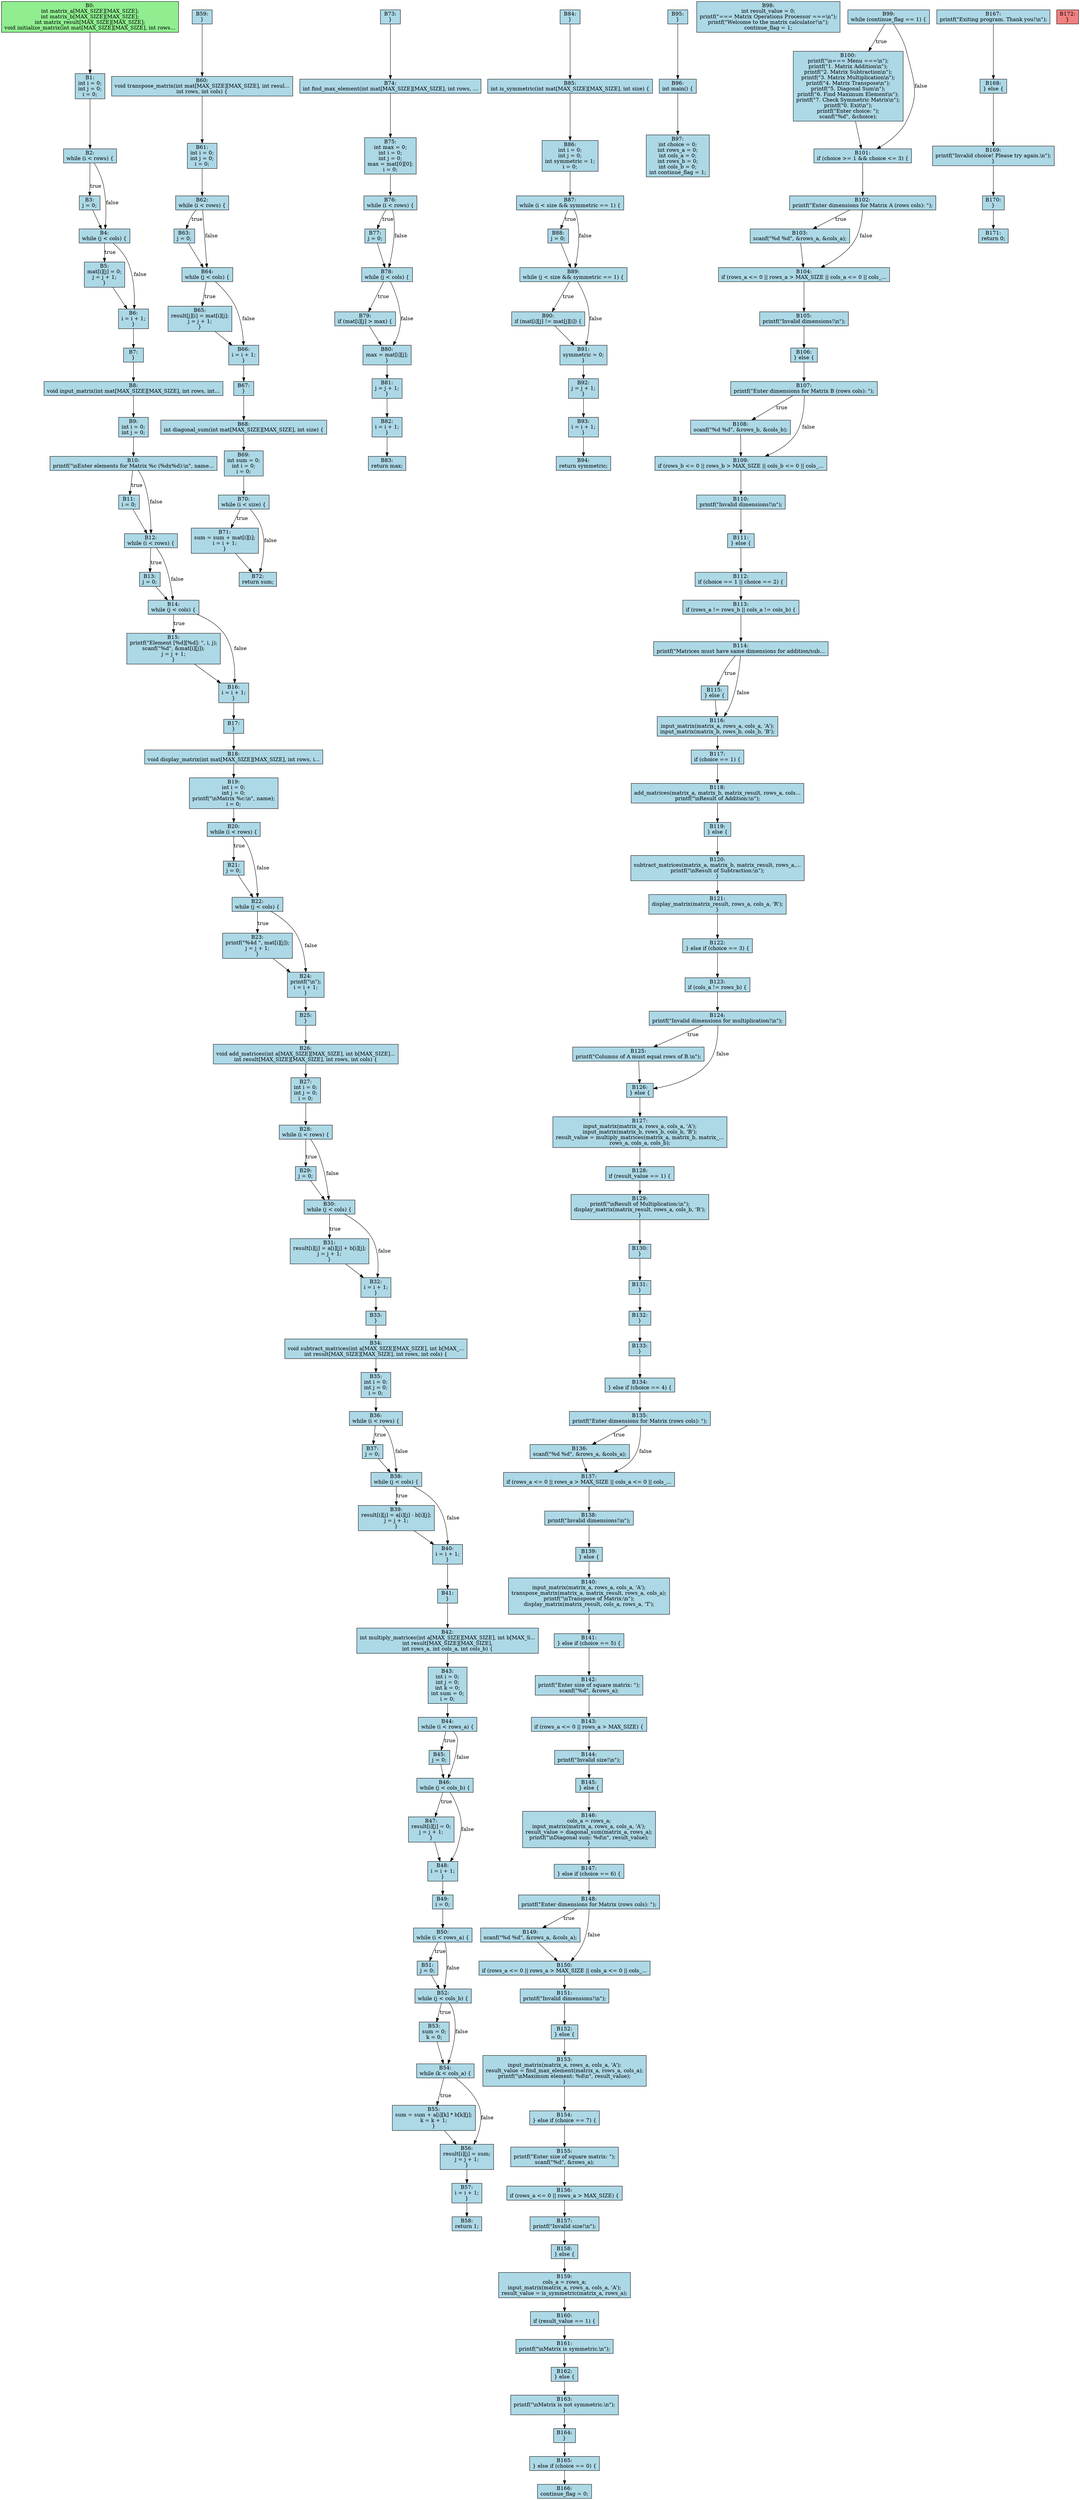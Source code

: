 digraph CFG {
    node [shape=box, style=filled, fillcolor=lightblue];
    rankdir=TB;

    0 [label="B0:\nint matrix_a[MAX_SIZE][MAX_SIZE];\nint matrix_b[MAX_SIZE][MAX_SIZE];\nint matrix_result[MAX_SIZE][MAX_SIZE];\nvoid initialize_matrix(int mat[MAX_SIZE][MAX_SIZE], int rows...\n", fillcolor=lightgreen];
    1 [label="B1:\nint i = 0;\nint j = 0;\ni = 0;\n"];
    2 [label="B2:\nwhile (i < rows) {\n"];
    3 [label="B3:\nj = 0;\n"];
    4 [label="B4:\nwhile (j < cols) {\n"];
    5 [label="B5:\nmat[i][j] = 0;\nj = j + 1;\n}\n"];
    6 [label="B6:\ni = i + 1;\n}\n"];
    7 [label="B7:\n}\n"];
    8 [label="B8:\nvoid input_matrix(int mat[MAX_SIZE][MAX_SIZE], int rows, int...\n"];
    9 [label="B9:\nint i = 0;\nint j = 0;\n"];
    10 [label="B10:\nprintf(\"\\nEnter elements for Matrix %c (%dx%d):\\n\", name...\n"];
    11 [label="B11:\ni = 0;\n"];
    12 [label="B12:\nwhile (i < rows) {\n"];
    13 [label="B13:\nj = 0;\n"];
    14 [label="B14:\nwhile (j < cols) {\n"];
    15 [label="B15:\nprintf(\"Element [%d][%d]: \", i, j);\nscanf(\"%d\", &mat[i][j]);\nj = j + 1;\n}\n"];
    16 [label="B16:\ni = i + 1;\n}\n"];
    17 [label="B17:\n}\n"];
    18 [label="B18:\nvoid display_matrix(int mat[MAX_SIZE][MAX_SIZE], int rows, i...\n"];
    19 [label="B19:\nint i = 0;\nint j = 0;\nprintf(\"\\nMatrix %c:\\n\", name);\ni = 0;\n"];
    20 [label="B20:\nwhile (i < rows) {\n"];
    21 [label="B21:\nj = 0;\n"];
    22 [label="B22:\nwhile (j < cols) {\n"];
    23 [label="B23:\nprintf(\"%4d \", mat[i][j]);\nj = j + 1;\n}\n"];
    24 [label="B24:\nprintf(\"\\n\");\ni = i + 1;\n}\n"];
    25 [label="B25:\n}\n"];
    26 [label="B26:\nvoid add_matrices(int a[MAX_SIZE][MAX_SIZE], int b[MAX_SIZE]...\nint result[MAX_SIZE][MAX_SIZE], int rows, int cols) {\n"];
    27 [label="B27:\nint i = 0;\nint j = 0;\ni = 0;\n"];
    28 [label="B28:\nwhile (i < rows) {\n"];
    29 [label="B29:\nj = 0;\n"];
    30 [label="B30:\nwhile (j < cols) {\n"];
    31 [label="B31:\nresult[i][j] = a[i][j] + b[i][j];\nj = j + 1;\n}\n"];
    32 [label="B32:\ni = i + 1;\n}\n"];
    33 [label="B33:\n}\n"];
    34 [label="B34:\nvoid subtract_matrices(int a[MAX_SIZE][MAX_SIZE], int b[MAX_...\nint result[MAX_SIZE][MAX_SIZE], int rows, int cols) {\n"];
    35 [label="B35:\nint i = 0;\nint j = 0;\ni = 0;\n"];
    36 [label="B36:\nwhile (i < rows) {\n"];
    37 [label="B37:\nj = 0;\n"];
    38 [label="B38:\nwhile (j < cols) {\n"];
    39 [label="B39:\nresult[i][j] = a[i][j] - b[i][j];\nj = j + 1;\n}\n"];
    40 [label="B40:\ni = i + 1;\n}\n"];
    41 [label="B41:\n}\n"];
    42 [label="B42:\nint multiply_matrices(int a[MAX_SIZE][MAX_SIZE], int b[MAX_S...\nint result[MAX_SIZE][MAX_SIZE],\nint rows_a, int cols_a, int cols_b) {\n"];
    43 [label="B43:\nint i = 0;\nint j = 0;\nint k = 0;\nint sum = 0;\ni = 0;\n"];
    44 [label="B44:\nwhile (i < rows_a) {\n"];
    45 [label="B45:\nj = 0;\n"];
    46 [label="B46:\nwhile (j < cols_b) {\n"];
    47 [label="B47:\nresult[i][j] = 0;\nj = j + 1;\n}\n"];
    48 [label="B48:\ni = i + 1;\n}\n"];
    49 [label="B49:\ni = 0;\n"];
    50 [label="B50:\nwhile (i < rows_a) {\n"];
    51 [label="B51:\nj = 0;\n"];
    52 [label="B52:\nwhile (j < cols_b) {\n"];
    53 [label="B53:\nsum = 0;\nk = 0;\n"];
    54 [label="B54:\nwhile (k < cols_a) {\n"];
    55 [label="B55:\nsum = sum + a[i][k] * b[k][j];\nk = k + 1;\n}\n"];
    56 [label="B56:\nresult[i][j] = sum;\nj = j + 1;\n}\n"];
    57 [label="B57:\ni = i + 1;\n}\n"];
    58 [label="B58:\nreturn 1;\n"];
    59 [label="B59:\n}\n"];
    60 [label="B60:\nvoid transpose_matrix(int mat[MAX_SIZE][MAX_SIZE], int resul...\nint rows, int cols) {\n"];
    61 [label="B61:\nint i = 0;\nint j = 0;\ni = 0;\n"];
    62 [label="B62:\nwhile (i < rows) {\n"];
    63 [label="B63:\nj = 0;\n"];
    64 [label="B64:\nwhile (j < cols) {\n"];
    65 [label="B65:\nresult[j][i] = mat[i][j];\nj = j + 1;\n}\n"];
    66 [label="B66:\ni = i + 1;\n}\n"];
    67 [label="B67:\n}\n"];
    68 [label="B68:\nint diagonal_sum(int mat[MAX_SIZE][MAX_SIZE], int size) {\n"];
    69 [label="B69:\nint sum = 0;\nint i = 0;\ni = 0;\n"];
    70 [label="B70:\nwhile (i < size) {\n"];
    71 [label="B71:\nsum = sum + mat[i][i];\ni = i + 1;\n}\n"];
    72 [label="B72:\nreturn sum;\n"];
    73 [label="B73:\n}\n"];
    74 [label="B74:\nint find_max_element(int mat[MAX_SIZE][MAX_SIZE], int rows, ...\n"];
    75 [label="B75:\nint max = 0;\nint i = 0;\nint j = 0;\nmax = mat[0][0];\ni = 0;\n"];
    76 [label="B76:\nwhile (i < rows) {\n"];
    77 [label="B77:\nj = 0;\n"];
    78 [label="B78:\nwhile (j < cols) {\n"];
    79 [label="B79:\nif (mat[i][j] > max) {\n"];
    80 [label="B80:\nmax = mat[i][j];\n}\n"];
    81 [label="B81:\nj = j + 1;\n}\n"];
    82 [label="B82:\ni = i + 1;\n}\n"];
    83 [label="B83:\nreturn max;\n"];
    84 [label="B84:\n}\n"];
    85 [label="B85:\nint is_symmetric(int mat[MAX_SIZE][MAX_SIZE], int size) {\n"];
    86 [label="B86:\nint i = 0;\nint j = 0;\nint symmetric = 1;\ni = 0;\n"];
    87 [label="B87:\nwhile (i < size && symmetric == 1) {\n"];
    88 [label="B88:\nj = 0;\n"];
    89 [label="B89:\nwhile (j < size && symmetric == 1) {\n"];
    90 [label="B90:\nif (mat[i][j] != mat[j][i]) {\n"];
    91 [label="B91:\nsymmetric = 0;\n}\n"];
    92 [label="B92:\nj = j + 1;\n}\n"];
    93 [label="B93:\ni = i + 1;\n}\n"];
    94 [label="B94:\nreturn symmetric;\n"];
    95 [label="B95:\n}\n"];
    96 [label="B96:\nint main() {\n"];
    97 [label="B97:\nint choice = 0;\nint rows_a = 0;\nint cols_a = 0;\nint rows_b = 0;\nint cols_b = 0;\nint continue_flag = 1;\n"];
    98 [label="B98:\nint result_value = 0;\nprintf(\"=== Matrix Operations Processor ===\\n\");\nprintf(\"Welcome to the matrix calculator!\\n\");\ncontinue_flag = 1;\n"];
    99 [label="B99:\nwhile (continue_flag == 1) {\n"];
    100 [label="B100:\nprintf(\"\\n=== Menu ===\\n\");\nprintf(\"1. Matrix Addition\\n\");\nprintf(\"2. Matrix Subtraction\\n\");\nprintf(\"3. Matrix Multiplication\\n\");\nprintf(\"4. Matrix Transpose\\n\");\nprintf(\"5. Diagonal Sum\\n\");\nprintf(\"6. Find Maximum Element\\n\");\nprintf(\"7. Check Symmetric Matrix\\n\");\nprintf(\"0. Exit\\n\");\nprintf(\"Enter choice: \");\nscanf(\"%d\", &choice);\n"];
    101 [label="B101:\nif (choice >= 1 && choice <= 3) {\n"];
    102 [label="B102:\nprintf(\"Enter dimensions for Matrix A (rows cols): \");\n"];
    103 [label="B103:\nscanf(\"%d %d\", &rows_a, &cols_a);\n"];
    104 [label="B104:\nif (rows_a <= 0 || rows_a > MAX_SIZE || cols_a <= 0 || cols_...\n"];
    105 [label="B105:\nprintf(\"Invalid dimensions!\\n\");\n"];
    106 [label="B106:\n} else {\n"];
    107 [label="B107:\nprintf(\"Enter dimensions for Matrix B (rows cols): \");\n"];
    108 [label="B108:\nscanf(\"%d %d\", &rows_b, &cols_b);\n"];
    109 [label="B109:\nif (rows_b <= 0 || rows_b > MAX_SIZE || cols_b <= 0 || cols_...\n"];
    110 [label="B110:\nprintf(\"Invalid dimensions!\\n\");\n"];
    111 [label="B111:\n} else {\n"];
    112 [label="B112:\nif (choice == 1 || choice == 2) {\n"];
    113 [label="B113:\nif (rows_a != rows_b || cols_a != cols_b) {\n"];
    114 [label="B114:\nprintf(\"Matrices must have same dimensions for addition/sub...\n"];
    115 [label="B115:\n} else {\n"];
    116 [label="B116:\ninput_matrix(matrix_a, rows_a, cols_a, 'A');\ninput_matrix(matrix_b, rows_b, cols_b, 'B');\n"];
    117 [label="B117:\nif (choice == 1) {\n"];
    118 [label="B118:\nadd_matrices(matrix_a, matrix_b, matrix_result, rows_a, cols...\nprintf(\"\\nResult of Addition:\\n\");\n"];
    119 [label="B119:\n} else {\n"];
    120 [label="B120:\nsubtract_matrices(matrix_a, matrix_b, matrix_result, rows_a,...\nprintf(\"\\nResult of Subtraction:\\n\");\n}\n"];
    121 [label="B121:\ndisplay_matrix(matrix_result, rows_a, cols_a, 'R');\n}\n"];
    122 [label="B122:\n} else if (choice == 3) {\n"];
    123 [label="B123:\nif (cols_a != rows_b) {\n"];
    124 [label="B124:\nprintf(\"Invalid dimensions for multiplication!\\n\");\n"];
    125 [label="B125:\nprintf(\"Columns of A must equal rows of B.\\n\");\n"];
    126 [label="B126:\n} else {\n"];
    127 [label="B127:\ninput_matrix(matrix_a, rows_a, cols_a, 'A');\ninput_matrix(matrix_b, rows_b, cols_b, 'B');\nresult_value = multiply_matrices(matrix_a, matrix_b, matrix_...\nrows_a, cols_a, cols_b);\n"];
    128 [label="B128:\nif (result_value == 1) {\n"];
    129 [label="B129:\nprintf(\"\\nResult of Multiplication:\\n\");\ndisplay_matrix(matrix_result, rows_a, cols_b, 'R');\n}\n"];
    130 [label="B130:\n}\n"];
    131 [label="B131:\n}\n"];
    132 [label="B132:\n}\n"];
    133 [label="B133:\n}\n"];
    134 [label="B134:\n} else if (choice == 4) {\n"];
    135 [label="B135:\nprintf(\"Enter dimensions for Matrix (rows cols): \");\n"];
    136 [label="B136:\nscanf(\"%d %d\", &rows_a, &cols_a);\n"];
    137 [label="B137:\nif (rows_a <= 0 || rows_a > MAX_SIZE || cols_a <= 0 || cols_...\n"];
    138 [label="B138:\nprintf(\"Invalid dimensions!\\n\");\n"];
    139 [label="B139:\n} else {\n"];
    140 [label="B140:\ninput_matrix(matrix_a, rows_a, cols_a, 'A');\ntranspose_matrix(matrix_a, matrix_result, rows_a, cols_a);\nprintf(\"\\nTranspose of Matrix:\\n\");\ndisplay_matrix(matrix_result, cols_a, rows_a, 'T');\n}\n"];
    141 [label="B141:\n} else if (choice == 5) {\n"];
    142 [label="B142:\nprintf(\"Enter size of square matrix: \");\nscanf(\"%d\", &rows_a);\n"];
    143 [label="B143:\nif (rows_a <= 0 || rows_a > MAX_SIZE) {\n"];
    144 [label="B144:\nprintf(\"Invalid size!\\n\");\n"];
    145 [label="B145:\n} else {\n"];
    146 [label="B146:\ncols_a = rows_a;\ninput_matrix(matrix_a, rows_a, cols_a, 'A');\nresult_value = diagonal_sum(matrix_a, rows_a);\nprintf(\"\\nDiagonal sum: %d\\n\", result_value);\n}\n"];
    147 [label="B147:\n} else if (choice == 6) {\n"];
    148 [label="B148:\nprintf(\"Enter dimensions for Matrix (rows cols): \");\n"];
    149 [label="B149:\nscanf(\"%d %d\", &rows_a, &cols_a);\n"];
    150 [label="B150:\nif (rows_a <= 0 || rows_a > MAX_SIZE || cols_a <= 0 || cols_...\n"];
    151 [label="B151:\nprintf(\"Invalid dimensions!\\n\");\n"];
    152 [label="B152:\n} else {\n"];
    153 [label="B153:\ninput_matrix(matrix_a, rows_a, cols_a, 'A');\nresult_value = find_max_element(matrix_a, rows_a, cols_a);\nprintf(\"\\nMaximum element: %d\\n\", result_value);\n}\n"];
    154 [label="B154:\n} else if (choice == 7) {\n"];
    155 [label="B155:\nprintf(\"Enter size of square matrix: \");\nscanf(\"%d\", &rows_a);\n"];
    156 [label="B156:\nif (rows_a <= 0 || rows_a > MAX_SIZE) {\n"];
    157 [label="B157:\nprintf(\"Invalid size!\\n\");\n"];
    158 [label="B158:\n} else {\n"];
    159 [label="B159:\ncols_a = rows_a;\ninput_matrix(matrix_a, rows_a, cols_a, 'A');\nresult_value = is_symmetric(matrix_a, rows_a);\n"];
    160 [label="B160:\nif (result_value == 1) {\n"];
    161 [label="B161:\nprintf(\"\\nMatrix is symmetric.\\n\");\n"];
    162 [label="B162:\n} else {\n"];
    163 [label="B163:\nprintf(\"\\nMatrix is not symmetric.\\n\");\n}\n"];
    164 [label="B164:\n}\n"];
    165 [label="B165:\n} else if (choice == 0) {\n"];
    166 [label="B166:\ncontinue_flag = 0;\n"];
    167 [label="B167:\nprintf(\"Exiting program. Thank you!\\n\");\n"];
    168 [label="B168:\n} else {\n"];
    169 [label="B169:\nprintf(\"Invalid choice! Please try again.\\n\");\n}\n"];
    170 [label="B170:\n}\n"];
    171 [label="B171:\nreturn 0;\n"];
    172 [label="B172:\n}\n", fillcolor=lightcoral];

    0 -> 1;
    1 -> 2;
    2 -> 3 [label="true"];
    2 -> 4 [label="false"];
    3 -> 4;
    4 -> 5 [label="true"];
    4 -> 6 [label="false"];
    5 -> 6;
    6 -> 7;
    7 -> 8;
    8 -> 9;
    9 -> 10;
    10 -> 11 [label="true"];
    10 -> 12 [label="false"];
    11 -> 12;
    12 -> 13 [label="true"];
    12 -> 14 [label="false"];
    13 -> 14;
    14 -> 15 [label="true"];
    14 -> 16 [label="false"];
    15 -> 16;
    16 -> 17;
    17 -> 18;
    18 -> 19;
    19 -> 20;
    20 -> 21 [label="true"];
    20 -> 22 [label="false"];
    21 -> 22;
    22 -> 23 [label="true"];
    22 -> 24 [label="false"];
    23 -> 24;
    24 -> 25;
    25 -> 26;
    26 -> 27;
    27 -> 28;
    28 -> 29 [label="true"];
    28 -> 30 [label="false"];
    29 -> 30;
    30 -> 31 [label="true"];
    30 -> 32 [label="false"];
    31 -> 32;
    32 -> 33;
    33 -> 34;
    34 -> 35;
    35 -> 36;
    36 -> 37 [label="true"];
    36 -> 38 [label="false"];
    37 -> 38;
    38 -> 39 [label="true"];
    38 -> 40 [label="false"];
    39 -> 40;
    40 -> 41;
    41 -> 42;
    42 -> 43;
    43 -> 44;
    44 -> 45 [label="true"];
    44 -> 46 [label="false"];
    45 -> 46;
    46 -> 47 [label="true"];
    46 -> 48 [label="false"];
    47 -> 48;
    48 -> 49;
    49 -> 50;
    50 -> 51 [label="true"];
    50 -> 52 [label="false"];
    51 -> 52;
    52 -> 53 [label="true"];
    52 -> 54 [label="false"];
    53 -> 54;
    54 -> 55 [label="true"];
    54 -> 56 [label="false"];
    55 -> 56;
    56 -> 57;
    57 -> 58;
    59 -> 60;
    60 -> 61;
    61 -> 62;
    62 -> 63 [label="true"];
    62 -> 64 [label="false"];
    63 -> 64;
    64 -> 65 [label="true"];
    64 -> 66 [label="false"];
    65 -> 66;
    66 -> 67;
    67 -> 68;
    68 -> 69;
    69 -> 70;
    70 -> 71 [label="true"];
    70 -> 72 [label="false"];
    71 -> 72;
    73 -> 74;
    74 -> 75;
    75 -> 76;
    76 -> 77 [label="true"];
    76 -> 78 [label="false"];
    77 -> 78;
    78 -> 79 [label="true"];
    78 -> 80 [label="false"];
    79 -> 80;
    80 -> 81;
    81 -> 82;
    82 -> 83;
    84 -> 85;
    85 -> 86;
    86 -> 87;
    87 -> 88 [label="true"];
    87 -> 89 [label="false"];
    88 -> 89;
    89 -> 90 [label="true"];
    89 -> 91 [label="false"];
    90 -> 91;
    91 -> 92;
    92 -> 93;
    93 -> 94;
    95 -> 96;
    96 -> 97;
    99 -> 100 [label="true"];
    99 -> 101 [label="false"];
    100 -> 101;
    101 -> 102;
    102 -> 103 [label="true"];
    102 -> 104 [label="false"];
    103 -> 104;
    104 -> 105;
    105 -> 106;
    106 -> 107;
    107 -> 108 [label="true"];
    107 -> 109 [label="false"];
    108 -> 109;
    109 -> 110;
    110 -> 111;
    111 -> 112;
    112 -> 113;
    113 -> 114;
    114 -> 115 [label="true"];
    114 -> 116 [label="false"];
    115 -> 116;
    116 -> 117;
    117 -> 118;
    118 -> 119;
    119 -> 120;
    120 -> 121;
    121 -> 122;
    122 -> 123;
    123 -> 124;
    124 -> 125 [label="true"];
    124 -> 126 [label="false"];
    125 -> 126;
    126 -> 127;
    127 -> 128;
    128 -> 129;
    129 -> 130;
    130 -> 131;
    131 -> 132;
    132 -> 133;
    133 -> 134;
    134 -> 135;
    135 -> 136 [label="true"];
    135 -> 137 [label="false"];
    136 -> 137;
    137 -> 138;
    138 -> 139;
    139 -> 140;
    140 -> 141;
    141 -> 142;
    142 -> 143;
    143 -> 144;
    144 -> 145;
    145 -> 146;
    146 -> 147;
    147 -> 148;
    148 -> 149 [label="true"];
    148 -> 150 [label="false"];
    149 -> 150;
    150 -> 151;
    151 -> 152;
    152 -> 153;
    153 -> 154;
    154 -> 155;
    155 -> 156;
    156 -> 157;
    157 -> 158;
    158 -> 159;
    159 -> 160;
    160 -> 161;
    161 -> 162;
    162 -> 163;
    163 -> 164;
    164 -> 165;
    165 -> 166;
    167 -> 168;
    168 -> 169;
    169 -> 170;
    170 -> 171;
}
